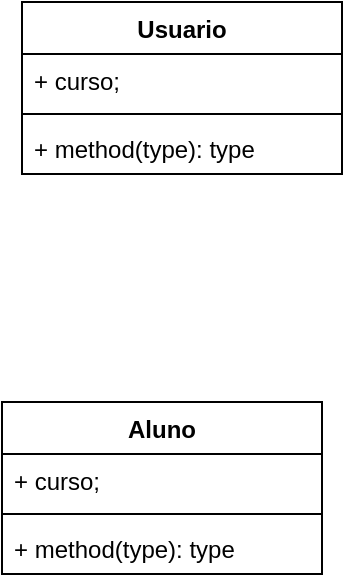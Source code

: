 <mxfile version="21.2.9" type="github">
  <diagram name="Página-1" id="-ME7ehJheVCDZSBrX716">
    <mxGraphModel dx="839" dy="446" grid="1" gridSize="10" guides="1" tooltips="1" connect="1" arrows="1" fold="1" page="1" pageScale="1" pageWidth="1169" pageHeight="827" math="0" shadow="0">
      <root>
        <mxCell id="0" />
        <mxCell id="1" parent="0" />
        <mxCell id="5FJHLc15Gb86tdBVQn2b-1" value="Aluno" style="swimlane;fontStyle=1;align=center;verticalAlign=top;childLayout=stackLayout;horizontal=1;startSize=26;horizontalStack=0;resizeParent=1;resizeParentMax=0;resizeLast=0;collapsible=1;marginBottom=0;whiteSpace=wrap;html=1;" vertex="1" parent="1">
          <mxGeometry x="350" y="590" width="160" height="86" as="geometry" />
        </mxCell>
        <mxCell id="5FJHLc15Gb86tdBVQn2b-2" value="+ curso;" style="text;strokeColor=none;fillColor=none;align=left;verticalAlign=top;spacingLeft=4;spacingRight=4;overflow=hidden;rotatable=0;points=[[0,0.5],[1,0.5]];portConstraint=eastwest;whiteSpace=wrap;html=1;" vertex="1" parent="5FJHLc15Gb86tdBVQn2b-1">
          <mxGeometry y="26" width="160" height="26" as="geometry" />
        </mxCell>
        <mxCell id="5FJHLc15Gb86tdBVQn2b-3" value="" style="line;strokeWidth=1;fillColor=none;align=left;verticalAlign=middle;spacingTop=-1;spacingLeft=3;spacingRight=3;rotatable=0;labelPosition=right;points=[];portConstraint=eastwest;strokeColor=inherit;" vertex="1" parent="5FJHLc15Gb86tdBVQn2b-1">
          <mxGeometry y="52" width="160" height="8" as="geometry" />
        </mxCell>
        <mxCell id="5FJHLc15Gb86tdBVQn2b-4" value="+ method(type): type" style="text;strokeColor=none;fillColor=none;align=left;verticalAlign=top;spacingLeft=4;spacingRight=4;overflow=hidden;rotatable=0;points=[[0,0.5],[1,0.5]];portConstraint=eastwest;whiteSpace=wrap;html=1;" vertex="1" parent="5FJHLc15Gb86tdBVQn2b-1">
          <mxGeometry y="60" width="160" height="26" as="geometry" />
        </mxCell>
        <mxCell id="5FJHLc15Gb86tdBVQn2b-6" value="Usuario" style="swimlane;fontStyle=1;align=center;verticalAlign=top;childLayout=stackLayout;horizontal=1;startSize=26;horizontalStack=0;resizeParent=1;resizeParentMax=0;resizeLast=0;collapsible=1;marginBottom=0;whiteSpace=wrap;html=1;" vertex="1" parent="1">
          <mxGeometry x="360" y="390" width="160" height="86" as="geometry" />
        </mxCell>
        <mxCell id="5FJHLc15Gb86tdBVQn2b-7" value="+ curso;" style="text;strokeColor=none;fillColor=none;align=left;verticalAlign=top;spacingLeft=4;spacingRight=4;overflow=hidden;rotatable=0;points=[[0,0.5],[1,0.5]];portConstraint=eastwest;whiteSpace=wrap;html=1;" vertex="1" parent="5FJHLc15Gb86tdBVQn2b-6">
          <mxGeometry y="26" width="160" height="26" as="geometry" />
        </mxCell>
        <mxCell id="5FJHLc15Gb86tdBVQn2b-8" value="" style="line;strokeWidth=1;fillColor=none;align=left;verticalAlign=middle;spacingTop=-1;spacingLeft=3;spacingRight=3;rotatable=0;labelPosition=right;points=[];portConstraint=eastwest;strokeColor=inherit;" vertex="1" parent="5FJHLc15Gb86tdBVQn2b-6">
          <mxGeometry y="52" width="160" height="8" as="geometry" />
        </mxCell>
        <mxCell id="5FJHLc15Gb86tdBVQn2b-9" value="+ method(type): type" style="text;strokeColor=none;fillColor=none;align=left;verticalAlign=top;spacingLeft=4;spacingRight=4;overflow=hidden;rotatable=0;points=[[0,0.5],[1,0.5]];portConstraint=eastwest;whiteSpace=wrap;html=1;" vertex="1" parent="5FJHLc15Gb86tdBVQn2b-6">
          <mxGeometry y="60" width="160" height="26" as="geometry" />
        </mxCell>
      </root>
    </mxGraphModel>
  </diagram>
</mxfile>
